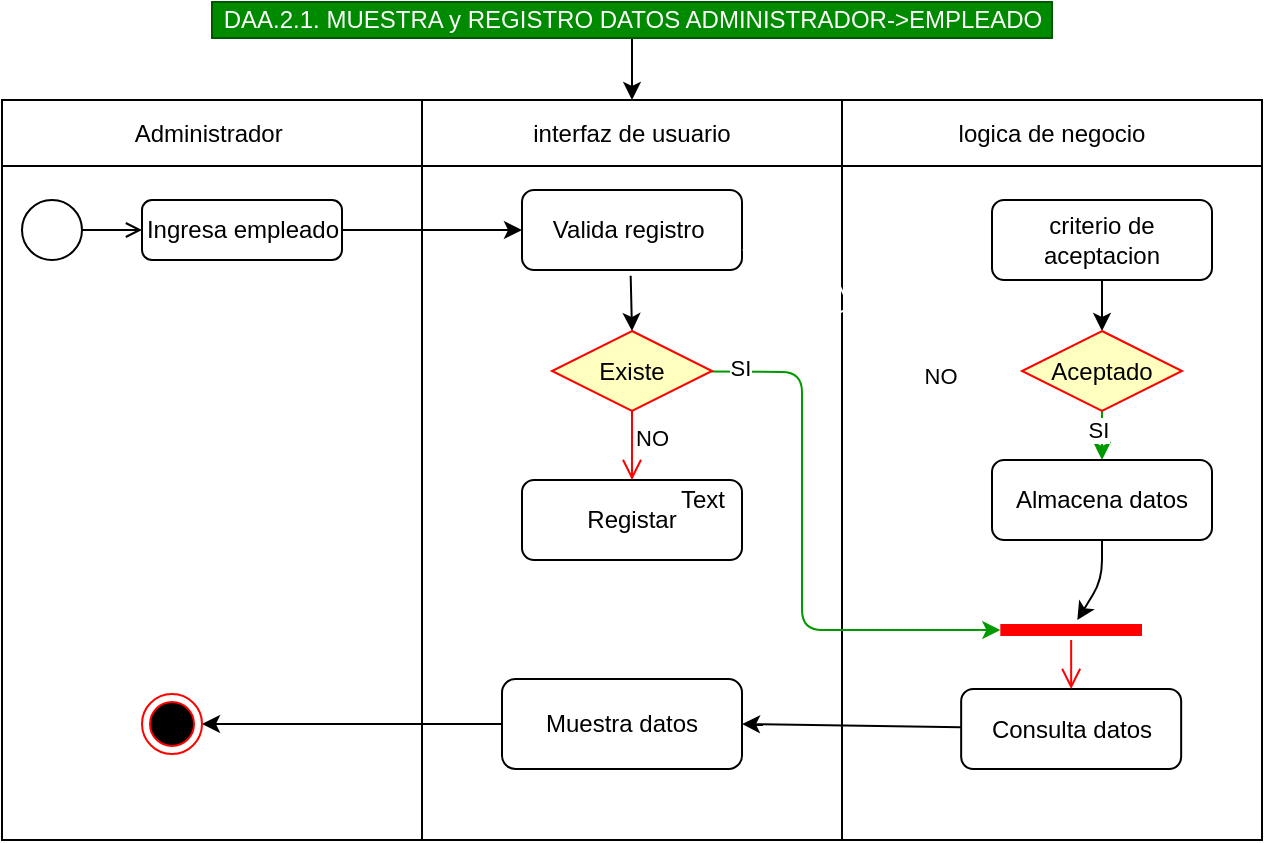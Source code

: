 <mxfile>
    <diagram id="XtWp7yz4AggjUGfRbXKz" name="Page-1">
        <mxGraphModel dx="758" dy="607" grid="0" gridSize="10" guides="1" tooltips="1" connect="1" arrows="1" fold="1" page="1" pageScale="1" pageWidth="827" pageHeight="1169" math="0" shadow="0">
            <root>
                <mxCell id="0"/>
                <mxCell id="1" parent="0"/>
                <mxCell id="44" value="" style="shape=table;startSize=0;container=1;collapsible=0;childLayout=tableLayout;" parent="1" vertex="1">
                    <mxGeometry x="70" y="270" width="630" height="370" as="geometry"/>
                </mxCell>
                <mxCell id="45" value="" style="shape=partialRectangle;collapsible=0;dropTarget=0;pointerEvents=0;fillColor=none;top=0;left=0;bottom=0;right=0;points=[[0,0.5],[1,0.5]];portConstraint=eastwest;" parent="44" vertex="1">
                    <mxGeometry width="630" height="33" as="geometry"/>
                </mxCell>
                <mxCell id="46" value="Administrador&amp;nbsp;" style="shape=partialRectangle;html=1;whiteSpace=wrap;connectable=0;overflow=hidden;fillColor=none;top=0;left=0;bottom=0;right=0;pointerEvents=1;" parent="45" vertex="1">
                    <mxGeometry width="210" height="33" as="geometry">
                        <mxRectangle width="210" height="33" as="alternateBounds"/>
                    </mxGeometry>
                </mxCell>
                <mxCell id="47" value="interfaz de usuario" style="shape=partialRectangle;html=1;whiteSpace=wrap;connectable=0;overflow=hidden;fillColor=none;top=0;left=0;bottom=0;right=0;pointerEvents=1;" parent="45" vertex="1">
                    <mxGeometry x="210" width="210" height="33" as="geometry">
                        <mxRectangle width="210" height="33" as="alternateBounds"/>
                    </mxGeometry>
                </mxCell>
                <mxCell id="48" value="logica de negocio" style="shape=partialRectangle;html=1;whiteSpace=wrap;connectable=0;overflow=hidden;fillColor=none;top=0;left=0;bottom=0;right=0;pointerEvents=1;" parent="45" vertex="1">
                    <mxGeometry x="420" width="210" height="33" as="geometry">
                        <mxRectangle width="210" height="33" as="alternateBounds"/>
                    </mxGeometry>
                </mxCell>
                <mxCell id="49" value="" style="shape=partialRectangle;collapsible=0;dropTarget=0;pointerEvents=0;fillColor=none;top=0;left=0;bottom=0;right=0;points=[[0,0.5],[1,0.5]];portConstraint=eastwest;" parent="44" vertex="1">
                    <mxGeometry y="33" width="630" height="337" as="geometry"/>
                </mxCell>
                <mxCell id="50" value="" style="shape=partialRectangle;html=1;whiteSpace=wrap;connectable=0;overflow=hidden;fillColor=none;top=0;left=0;bottom=0;right=0;pointerEvents=1;" parent="49" vertex="1">
                    <mxGeometry width="210" height="337" as="geometry">
                        <mxRectangle width="210" height="337" as="alternateBounds"/>
                    </mxGeometry>
                </mxCell>
                <mxCell id="51" value="" style="shape=partialRectangle;html=1;whiteSpace=wrap;connectable=0;overflow=hidden;fillColor=none;top=0;left=0;bottom=0;right=0;pointerEvents=1;" parent="49" vertex="1">
                    <mxGeometry x="210" width="210" height="337" as="geometry">
                        <mxRectangle width="210" height="337" as="alternateBounds"/>
                    </mxGeometry>
                </mxCell>
                <mxCell id="52" value="" style="shape=partialRectangle;html=1;whiteSpace=wrap;connectable=0;overflow=hidden;fillColor=none;top=0;left=0;bottom=0;right=0;pointerEvents=1;" parent="49" vertex="1">
                    <mxGeometry x="420" width="210" height="337" as="geometry">
                        <mxRectangle width="210" height="337" as="alternateBounds"/>
                    </mxGeometry>
                </mxCell>
                <mxCell id="53" value="Valida registro&amp;nbsp;" style="rounded=1;whiteSpace=wrap;html=1;fillColor=#FFFFFF;fontColor=#000000;" parent="1" vertex="1">
                    <mxGeometry x="330" y="315" width="110" height="40" as="geometry"/>
                </mxCell>
                <mxCell id="54" value="" style="edgeStyle=none;html=1;fontColor=#000000;entryX=1;entryY=0.5;entryDx=0;entryDy=0;" parent="1" source="55" target="59" edge="1">
                    <mxGeometry relative="1" as="geometry">
                        <Array as="points"/>
                    </mxGeometry>
                </mxCell>
                <mxCell id="55" value="Consulta datos" style="rounded=1;whiteSpace=wrap;html=1;fillColor=#FFFFFF;fontColor=#000000;" parent="1" vertex="1">
                    <mxGeometry x="549.58" y="564.5" width="110" height="40" as="geometry"/>
                </mxCell>
                <mxCell id="56" style="edgeStyle=none;html=1;entryX=0;entryY=0.5;entryDx=0;entryDy=0;strokeColor=#FFFFFF;exitX=1;exitY=0.5;exitDx=0;exitDy=0;" parent="1" source="57" target="61" edge="1">
                    <mxGeometry relative="1" as="geometry">
                        <Array as="points">
                            <mxPoint x="460" y="480"/>
                            <mxPoint x="460" y="390"/>
                        </Array>
                    </mxGeometry>
                </mxCell>
                <mxCell id="57" value="Registar" style="rounded=1;whiteSpace=wrap;html=1;fillColor=#FFFFFF;fontColor=#000000;" parent="1" vertex="1">
                    <mxGeometry x="330" y="460" width="110" height="40" as="geometry"/>
                </mxCell>
                <mxCell id="58" style="edgeStyle=none;html=1;entryX=1;entryY=0.5;entryDx=0;entryDy=0;fontColor=#000000;" parent="1" source="59" target="78" edge="1">
                    <mxGeometry relative="1" as="geometry">
                        <mxPoint x="150" y="547.5" as="targetPoint"/>
                    </mxGeometry>
                </mxCell>
                <mxCell id="59" value="Muestra datos" style="whiteSpace=wrap;html=1;fillColor=#FFFFFF;fontColor=#000000;rounded=1;" parent="1" vertex="1">
                    <mxGeometry x="320" y="559.5" width="120" height="45" as="geometry"/>
                </mxCell>
                <mxCell id="60" style="edgeStyle=none;html=1;fontColor=#000000;entryX=0.5;entryY=0;entryDx=0;entryDy=0;" parent="1" source="61" target="77" edge="1">
                    <mxGeometry relative="1" as="geometry">
                        <mxPoint x="605" y="390" as="targetPoint"/>
                    </mxGeometry>
                </mxCell>
                <mxCell id="61" value="criterio de aceptacion" style="rounded=1;whiteSpace=wrap;html=1;fillColor=#FFFFFF;fontColor=#000000;" parent="1" vertex="1">
                    <mxGeometry x="565" y="320" width="110" height="40" as="geometry"/>
                </mxCell>
                <mxCell id="62" style="edgeStyle=none;html=1;" parent="1" source="63" target="53" edge="1">
                    <mxGeometry relative="1" as="geometry"/>
                </mxCell>
                <mxCell id="63" value="&lt;span style=&quot;color: rgb(0 , 0 , 0)&quot;&gt;Ingresa empleado&lt;/span&gt;" style="html=1;align=center;verticalAlign=middle;rounded=1;absoluteArcSize=1;arcSize=10;dashed=0;fillColor=#FFFFFF;" parent="1" vertex="1">
                    <mxGeometry x="140" y="320" width="100" height="30" as="geometry"/>
                </mxCell>
                <mxCell id="64" value="" style="ellipse;html=1;fillColor=#FFFFFF;" parent="1" vertex="1">
                    <mxGeometry x="80" y="320" width="30" height="30" as="geometry"/>
                </mxCell>
                <mxCell id="65" value="" style="endArrow=open;html=1;rounded=0;align=center;verticalAlign=top;endFill=0;labelBackgroundColor=none;endSize=6;" parent="1" source="64" edge="1">
                    <mxGeometry relative="1" as="geometry">
                        <mxPoint x="140" y="335" as="targetPoint"/>
                    </mxGeometry>
                </mxCell>
                <mxCell id="66" style="edgeStyle=none;html=1;strokeColor=#009900;entryX=0;entryY=0.5;entryDx=0;entryDy=0;entryPerimeter=0;" parent="1" source="68" target="71" edge="1">
                    <mxGeometry relative="1" as="geometry">
                        <mxPoint x="570" y="480" as="targetPoint"/>
                        <Array as="points">
                            <mxPoint x="470" y="406"/>
                            <mxPoint x="470" y="450"/>
                            <mxPoint x="470" y="535"/>
                        </Array>
                    </mxGeometry>
                </mxCell>
                <mxCell id="67" value="SI" style="edgeLabel;html=1;align=center;verticalAlign=middle;resizable=0;points=[];" parent="66" vertex="1" connectable="0">
                    <mxGeometry x="-0.893" y="2" relative="1" as="geometry">
                        <mxPoint as="offset"/>
                    </mxGeometry>
                </mxCell>
                <mxCell id="68" value="&lt;font color=&quot;#000000&quot;&gt;Existe&lt;/font&gt;" style="rhombus;whiteSpace=wrap;html=1;fillColor=#ffffc0;strokeColor=#ff0000;" parent="1" vertex="1">
                    <mxGeometry x="345" y="385.5" width="80" height="40" as="geometry"/>
                </mxCell>
                <mxCell id="69" value="NO" style="edgeStyle=orthogonalEdgeStyle;html=1;align=left;verticalAlign=top;endArrow=open;endSize=8;strokeColor=#ff0000;entryX=0.5;entryY=0;entryDx=0;entryDy=0;" parent="1" source="68" target="57" edge="1">
                    <mxGeometry x="-1" relative="1" as="geometry">
                        <mxPoint x="330" y="520" as="targetPoint"/>
                    </mxGeometry>
                </mxCell>
                <mxCell id="70" value="" style="endArrow=classic;html=1;entryX=0.5;entryY=0;entryDx=0;entryDy=0;exitX=0.494;exitY=1.073;exitDx=0;exitDy=0;exitPerimeter=0;" parent="1" source="53" target="68" edge="1">
                    <mxGeometry width="50" height="50" relative="1" as="geometry">
                        <mxPoint x="300" y="420" as="sourcePoint"/>
                        <mxPoint x="350" y="370" as="targetPoint"/>
                    </mxGeometry>
                </mxCell>
                <mxCell id="71" value="" style="shape=line;html=1;strokeWidth=6;strokeColor=#ff0000;" parent="1" vertex="1">
                    <mxGeometry x="569.16" y="530" width="70.84" height="10" as="geometry"/>
                </mxCell>
                <mxCell id="72" value="" style="edgeStyle=orthogonalEdgeStyle;html=1;verticalAlign=bottom;endArrow=open;endSize=8;strokeColor=#ff0000;entryX=0.5;entryY=0;entryDx=0;entryDy=0;" parent="1" source="71" target="55" edge="1">
                    <mxGeometry relative="1" as="geometry">
                        <mxPoint x="610" y="522" as="targetPoint"/>
                    </mxGeometry>
                </mxCell>
                <mxCell id="73" style="edgeStyle=none;html=1;entryX=1;entryY=0.75;entryDx=0;entryDy=0;strokeColor=#FFFFFF;" parent="1" source="77" target="53" edge="1">
                    <mxGeometry relative="1" as="geometry">
                        <Array as="points">
                            <mxPoint x="510" y="406"/>
                            <mxPoint x="480" y="345"/>
                        </Array>
                    </mxGeometry>
                </mxCell>
                <mxCell id="74" value="NO" style="edgeLabel;html=1;align=center;verticalAlign=middle;resizable=0;points=[];" parent="73" vertex="1" connectable="0">
                    <mxGeometry x="-0.531" y="2" relative="1" as="geometry">
                        <mxPoint as="offset"/>
                    </mxGeometry>
                </mxCell>
                <mxCell id="75" style="edgeStyle=none;html=1;strokeColor=#009900;entryX=0.5;entryY=0;entryDx=0;entryDy=0;" parent="1" source="77" target="82" edge="1">
                    <mxGeometry relative="1" as="geometry">
                        <mxPoint x="620" y="470" as="targetPoint"/>
                    </mxGeometry>
                </mxCell>
                <mxCell id="76" value="SI" style="edgeLabel;html=1;align=center;verticalAlign=middle;resizable=0;points=[];" parent="75" vertex="1" connectable="0">
                    <mxGeometry x="-0.234" y="-2" relative="1" as="geometry">
                        <mxPoint as="offset"/>
                    </mxGeometry>
                </mxCell>
                <mxCell id="77" value="&lt;font color=&quot;#000000&quot;&gt;Aceptado&lt;/font&gt;" style="rhombus;whiteSpace=wrap;html=1;fillColor=#ffffc0;strokeColor=#ff0000;" parent="1" vertex="1">
                    <mxGeometry x="580" y="385.5" width="80" height="40" as="geometry"/>
                </mxCell>
                <mxCell id="78" value="" style="ellipse;html=1;shape=endState;fillColor=#000000;strokeColor=#ff0000;" parent="1" vertex="1">
                    <mxGeometry x="140" y="567" width="30" height="30" as="geometry"/>
                </mxCell>
                <mxCell id="79" value="Text" style="text;html=1;resizable=0;autosize=1;align=center;verticalAlign=middle;points=[];fillColor=none;strokeColor=none;rounded=0;" parent="1" vertex="1">
                    <mxGeometry x="400" y="460" width="40" height="20" as="geometry"/>
                </mxCell>
                <mxCell id="80" value="" style="edgeStyle=none;html=1;" parent="1" source="81" target="45" edge="1">
                    <mxGeometry relative="1" as="geometry"/>
                </mxCell>
                <mxCell id="81" value="DAA.2.1. MUESTRA y REGISTRO DATOS ADMINISTRADOR-&amp;gt;EMPLEADO" style="text;html=1;resizable=0;autosize=1;align=center;verticalAlign=middle;points=[];rounded=0;fillColor=#008a00;fontColor=#ffffff;strokeColor=#005700;" parent="1" vertex="1">
                    <mxGeometry x="175" y="221" width="420" height="18" as="geometry"/>
                </mxCell>
                <mxCell id="83" style="edgeStyle=none;html=1;" parent="1" source="82" target="71" edge="1">
                    <mxGeometry relative="1" as="geometry">
                        <Array as="points">
                            <mxPoint x="620" y="510"/>
                        </Array>
                    </mxGeometry>
                </mxCell>
                <mxCell id="82" value="Almacena datos" style="rounded=1;whiteSpace=wrap;html=1;fillColor=#FFFFFF;fontColor=#000000;" parent="1" vertex="1">
                    <mxGeometry x="565" y="450" width="110" height="40" as="geometry"/>
                </mxCell>
            </root>
        </mxGraphModel>
    </diagram>
</mxfile>